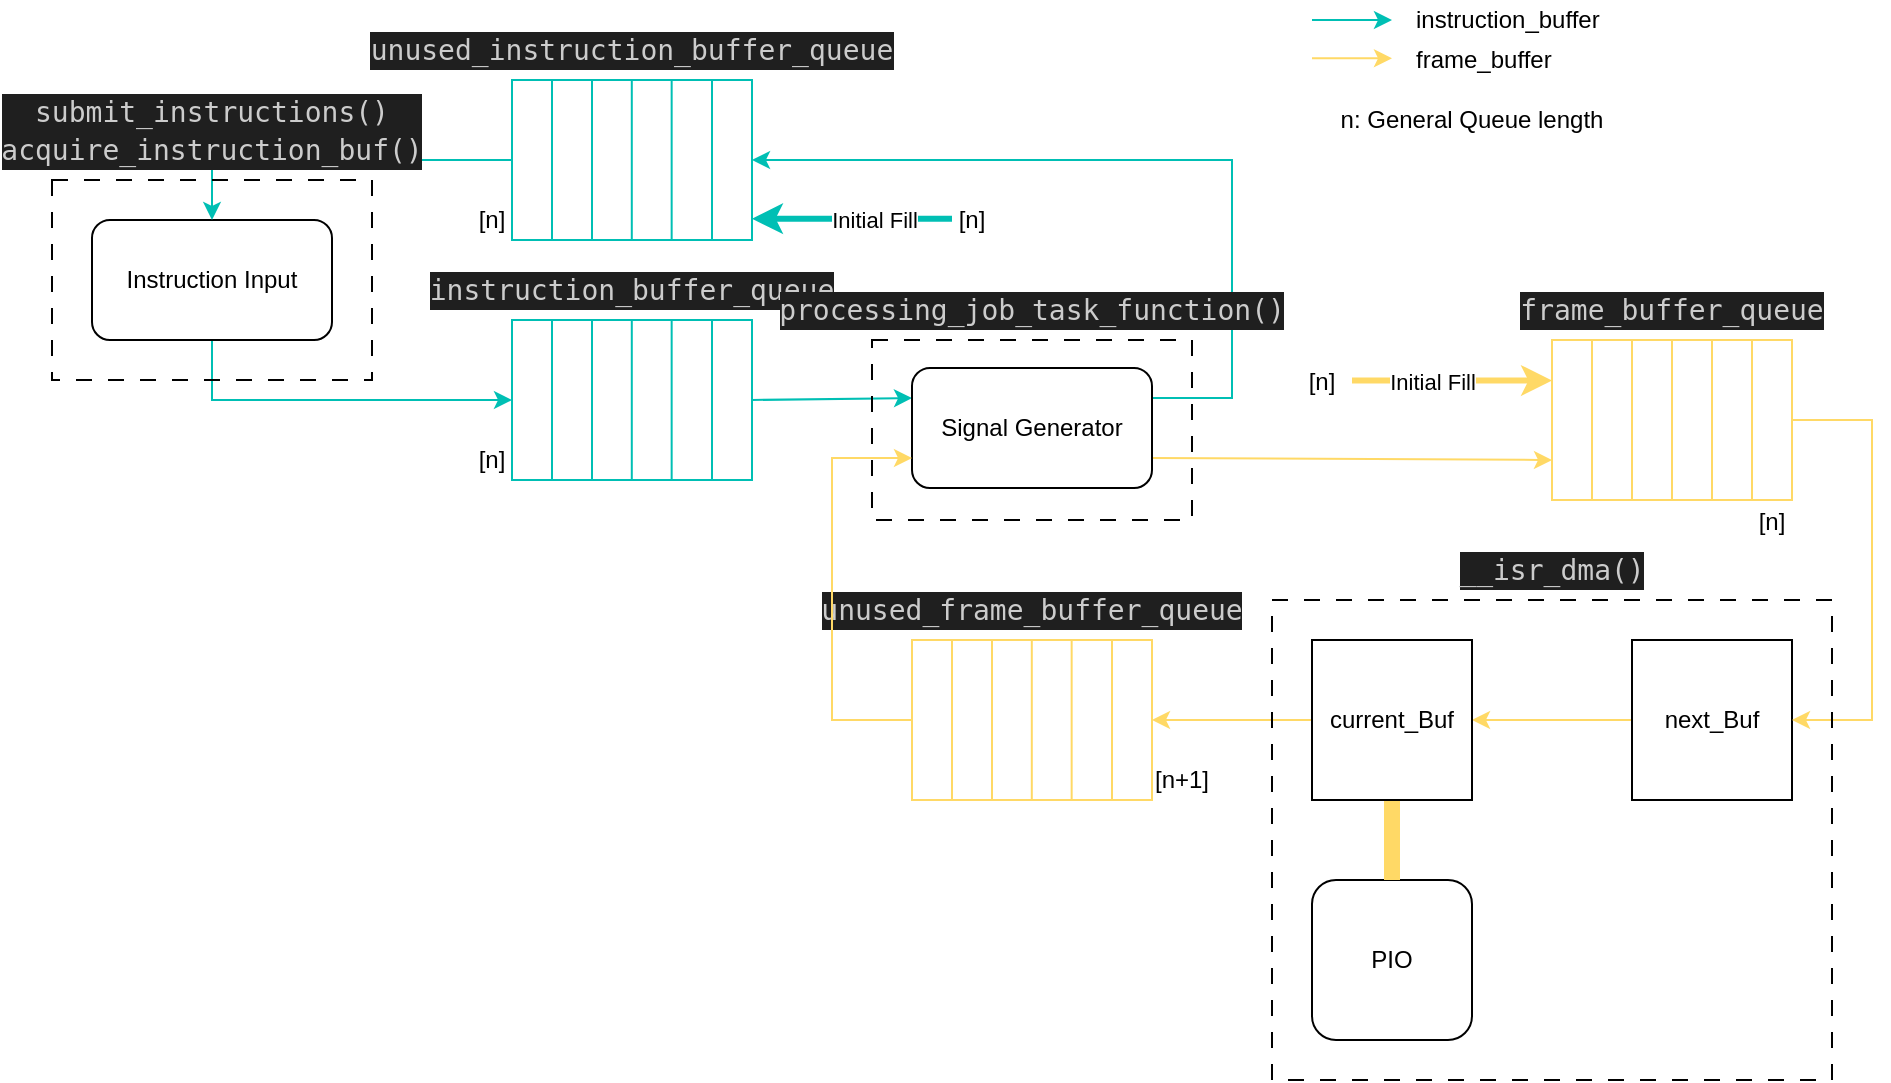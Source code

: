 <mxfile version="23.0.2" type="device">
  <diagram name="Page-1" id="6xblZiJCW15wT8xddJHO">
    <mxGraphModel dx="1195" dy="725" grid="1" gridSize="10" guides="1" tooltips="1" connect="1" arrows="1" fold="1" page="1" pageScale="1" pageWidth="1169" pageHeight="827" math="0" shadow="0">
      <root>
        <mxCell id="0" />
        <mxCell id="1" parent="0" />
        <mxCell id="2Q_M9urx1Pjpfh60Bvit-15" style="edgeStyle=orthogonalEdgeStyle;rounded=0;orthogonalLoop=1;jettySize=auto;html=1;entryX=0;entryY=0.5;entryDx=0;entryDy=0;strokeColor=#00BFB4;" parent="1" source="2Q_M9urx1Pjpfh60Bvit-14" target="2Q_M9urx1Pjpfh60Bvit-2" edge="1">
          <mxGeometry relative="1" as="geometry">
            <Array as="points">
              <mxPoint x="170" y="360" />
            </Array>
          </mxGeometry>
        </mxCell>
        <mxCell id="2Q_M9urx1Pjpfh60Bvit-14" value="Instruction Input" style="rounded=1;whiteSpace=wrap;html=1;" parent="1" vertex="1">
          <mxGeometry x="110" y="270" width="120" height="60" as="geometry" />
        </mxCell>
        <mxCell id="2Q_M9urx1Pjpfh60Bvit-18" style="rounded=0;orthogonalLoop=1;jettySize=auto;html=1;exitX=1;exitY=0.5;exitDx=0;exitDy=0;entryX=0;entryY=0.25;entryDx=0;entryDy=0;strokeColor=#00BFB4;" parent="1" source="2Q_M9urx1Pjpfh60Bvit-2" target="2Q_M9urx1Pjpfh60Bvit-37" edge="1">
          <mxGeometry relative="1" as="geometry">
            <mxPoint x="480" y="360" as="targetPoint" />
          </mxGeometry>
        </mxCell>
        <mxCell id="2Q_M9urx1Pjpfh60Bvit-25" value="" style="group" parent="1" vertex="1" connectable="0">
          <mxGeometry x="320" y="320" width="120" height="80" as="geometry" />
        </mxCell>
        <mxCell id="2Q_M9urx1Pjpfh60Bvit-2" value="" style="rounded=0;whiteSpace=wrap;html=1;strokeColor=#00BFB4;" parent="2Q_M9urx1Pjpfh60Bvit-25" vertex="1">
          <mxGeometry width="120" height="80" as="geometry" />
        </mxCell>
        <mxCell id="2Q_M9urx1Pjpfh60Bvit-4" value="" style="endArrow=none;html=1;rounded=0;entryX=0.25;entryY=0;entryDx=0;entryDy=0;exitX=0.25;exitY=1;exitDx=0;exitDy=0;strokeColor=#00BFB4;" parent="2Q_M9urx1Pjpfh60Bvit-25" edge="1">
          <mxGeometry width="50" height="50" relative="1" as="geometry">
            <mxPoint x="79.83" y="80" as="sourcePoint" />
            <mxPoint x="79.83" as="targetPoint" />
          </mxGeometry>
        </mxCell>
        <mxCell id="2Q_M9urx1Pjpfh60Bvit-7" value="" style="endArrow=none;html=1;rounded=0;entryX=0.25;entryY=0;entryDx=0;entryDy=0;exitX=0.25;exitY=1;exitDx=0;exitDy=0;strokeColor=#00BFB4;" parent="2Q_M9urx1Pjpfh60Bvit-25" edge="1">
          <mxGeometry width="50" height="50" relative="1" as="geometry">
            <mxPoint x="100" y="80" as="sourcePoint" />
            <mxPoint x="100" as="targetPoint" />
          </mxGeometry>
        </mxCell>
        <mxCell id="2Q_M9urx1Pjpfh60Bvit-9" value="" style="endArrow=none;html=1;rounded=0;entryX=0.25;entryY=0;entryDx=0;entryDy=0;exitX=0.25;exitY=1;exitDx=0;exitDy=0;strokeColor=#00BFB4;" parent="2Q_M9urx1Pjpfh60Bvit-25" edge="1">
          <mxGeometry width="50" height="50" relative="1" as="geometry">
            <mxPoint x="20" y="80" as="sourcePoint" />
            <mxPoint x="20" as="targetPoint" />
          </mxGeometry>
        </mxCell>
        <mxCell id="2Q_M9urx1Pjpfh60Bvit-23" value="" style="endArrow=none;html=1;rounded=0;entryX=0.25;entryY=0;entryDx=0;entryDy=0;exitX=0.25;exitY=1;exitDx=0;exitDy=0;strokeColor=#00BFB4;" parent="2Q_M9urx1Pjpfh60Bvit-25" edge="1">
          <mxGeometry width="50" height="50" relative="1" as="geometry">
            <mxPoint x="40" y="80" as="sourcePoint" />
            <mxPoint x="40" as="targetPoint" />
          </mxGeometry>
        </mxCell>
        <mxCell id="2Q_M9urx1Pjpfh60Bvit-24" value="" style="endArrow=none;html=1;rounded=0;entryX=0.25;entryY=0;entryDx=0;entryDy=0;exitX=0.25;exitY=1;exitDx=0;exitDy=0;strokeColor=#00BFB4;" parent="2Q_M9urx1Pjpfh60Bvit-25" edge="1">
          <mxGeometry width="50" height="50" relative="1" as="geometry">
            <mxPoint x="59.9" y="80" as="sourcePoint" />
            <mxPoint x="59.9" as="targetPoint" />
          </mxGeometry>
        </mxCell>
        <mxCell id="2Q_M9urx1Pjpfh60Bvit-26" value="" style="group" parent="1" vertex="1" connectable="0">
          <mxGeometry x="320" y="200" width="120" height="80" as="geometry" />
        </mxCell>
        <mxCell id="2Q_M9urx1Pjpfh60Bvit-27" value="" style="rounded=0;whiteSpace=wrap;html=1;strokeColor=#00BFB4;" parent="2Q_M9urx1Pjpfh60Bvit-26" vertex="1">
          <mxGeometry width="120" height="80" as="geometry" />
        </mxCell>
        <mxCell id="2Q_M9urx1Pjpfh60Bvit-28" value="" style="endArrow=none;html=1;rounded=0;entryX=0.25;entryY=0;entryDx=0;entryDy=0;exitX=0.25;exitY=1;exitDx=0;exitDy=0;strokeColor=#00BFB4;" parent="2Q_M9urx1Pjpfh60Bvit-26" edge="1">
          <mxGeometry width="50" height="50" relative="1" as="geometry">
            <mxPoint x="79.83" y="80" as="sourcePoint" />
            <mxPoint x="79.83" as="targetPoint" />
          </mxGeometry>
        </mxCell>
        <mxCell id="2Q_M9urx1Pjpfh60Bvit-29" value="" style="endArrow=none;html=1;rounded=0;entryX=0.25;entryY=0;entryDx=0;entryDy=0;exitX=0.25;exitY=1;exitDx=0;exitDy=0;strokeColor=#00BFB4;" parent="2Q_M9urx1Pjpfh60Bvit-26" edge="1">
          <mxGeometry width="50" height="50" relative="1" as="geometry">
            <mxPoint x="100" y="80" as="sourcePoint" />
            <mxPoint x="100" as="targetPoint" />
          </mxGeometry>
        </mxCell>
        <mxCell id="2Q_M9urx1Pjpfh60Bvit-30" value="" style="endArrow=none;html=1;rounded=0;entryX=0.25;entryY=0;entryDx=0;entryDy=0;exitX=0.25;exitY=1;exitDx=0;exitDy=0;strokeColor=#00BFB4;" parent="2Q_M9urx1Pjpfh60Bvit-26" edge="1">
          <mxGeometry width="50" height="50" relative="1" as="geometry">
            <mxPoint x="20" y="80" as="sourcePoint" />
            <mxPoint x="20" as="targetPoint" />
          </mxGeometry>
        </mxCell>
        <mxCell id="2Q_M9urx1Pjpfh60Bvit-31" value="" style="endArrow=none;html=1;rounded=0;entryX=0.25;entryY=0;entryDx=0;entryDy=0;exitX=0.25;exitY=1;exitDx=0;exitDy=0;strokeColor=#00BFB4;" parent="2Q_M9urx1Pjpfh60Bvit-26" edge="1">
          <mxGeometry width="50" height="50" relative="1" as="geometry">
            <mxPoint x="40" y="80" as="sourcePoint" />
            <mxPoint x="40" as="targetPoint" />
          </mxGeometry>
        </mxCell>
        <mxCell id="2Q_M9urx1Pjpfh60Bvit-32" value="" style="endArrow=none;html=1;rounded=0;entryX=0.25;entryY=0;entryDx=0;entryDy=0;exitX=0.25;exitY=1;exitDx=0;exitDy=0;strokeColor=#00BFB4;" parent="2Q_M9urx1Pjpfh60Bvit-26" edge="1">
          <mxGeometry width="50" height="50" relative="1" as="geometry">
            <mxPoint x="59.9" y="80" as="sourcePoint" />
            <mxPoint x="59.9" as="targetPoint" />
          </mxGeometry>
        </mxCell>
        <mxCell id="2Q_M9urx1Pjpfh60Bvit-33" value="&lt;div style=&quot;color: rgb(204, 204, 204); background-color: rgb(31, 31, 31); font-family: &amp;quot;UbuntuMono Nerd Font Propo&amp;quot;, &amp;quot;Droid Sans Mono&amp;quot;, &amp;quot;monospace&amp;quot;, monospace; font-size: 14px; line-height: 19px;&quot;&gt;instruction_buffer_queue&lt;/div&gt;" style="text;html=1;strokeColor=none;fillColor=none;align=center;verticalAlign=middle;whiteSpace=wrap;rounded=0;" parent="1" vertex="1">
          <mxGeometry x="320" y="290" width="120" height="30" as="geometry" />
        </mxCell>
        <mxCell id="2Q_M9urx1Pjpfh60Bvit-34" value="&lt;div style=&quot;color: rgb(204, 204, 204); background-color: rgb(31, 31, 31); font-family: &amp;quot;UbuntuMono Nerd Font Propo&amp;quot;, &amp;quot;Droid Sans Mono&amp;quot;, &amp;quot;monospace&amp;quot;, monospace; font-size: 14px; line-height: 19px;&quot;&gt;unused_instruction_buffer_queue&lt;/div&gt;" style="text;html=1;strokeColor=none;fillColor=none;align=center;verticalAlign=middle;whiteSpace=wrap;rounded=0;" parent="1" vertex="1">
          <mxGeometry x="240" y="170" width="280" height="30" as="geometry" />
        </mxCell>
        <mxCell id="2Q_M9urx1Pjpfh60Bvit-35" style="edgeStyle=orthogonalEdgeStyle;rounded=0;orthogonalLoop=1;jettySize=auto;html=1;exitX=0;exitY=0.5;exitDx=0;exitDy=0;entryX=0.5;entryY=0;entryDx=0;entryDy=0;strokeColor=#00BFB4;" parent="1" source="2Q_M9urx1Pjpfh60Bvit-27" target="2Q_M9urx1Pjpfh60Bvit-14" edge="1">
          <mxGeometry relative="1" as="geometry" />
        </mxCell>
        <mxCell id="2Q_M9urx1Pjpfh60Bvit-39" style="edgeStyle=orthogonalEdgeStyle;rounded=0;orthogonalLoop=1;jettySize=auto;html=1;exitX=1;exitY=0.25;exitDx=0;exitDy=0;entryX=1;entryY=0.5;entryDx=0;entryDy=0;strokeColor=#00BFB4;" parent="1" source="2Q_M9urx1Pjpfh60Bvit-37" target="2Q_M9urx1Pjpfh60Bvit-27" edge="1">
          <mxGeometry relative="1" as="geometry">
            <Array as="points">
              <mxPoint x="680" y="359" />
              <mxPoint x="680" y="240" />
            </Array>
          </mxGeometry>
        </mxCell>
        <mxCell id="2Q_M9urx1Pjpfh60Bvit-64" style="rounded=0;orthogonalLoop=1;jettySize=auto;html=1;exitX=1;exitY=0.75;exitDx=0;exitDy=0;entryX=1;entryY=0.25;entryDx=0;entryDy=0;fontColor=#FFD966;strokeColor=#FFD966;" parent="1" source="2Q_M9urx1Pjpfh60Bvit-37" target="2Q_M9urx1Pjpfh60Bvit-44" edge="1">
          <mxGeometry relative="1" as="geometry">
            <mxPoint x="860.0" y="450" as="targetPoint" />
          </mxGeometry>
        </mxCell>
        <mxCell id="2Q_M9urx1Pjpfh60Bvit-37" value="Signal Generator" style="rounded=1;whiteSpace=wrap;html=1;" parent="1" vertex="1">
          <mxGeometry x="520" y="344" width="120" height="60" as="geometry" />
        </mxCell>
        <mxCell id="2Q_M9urx1Pjpfh60Bvit-42" value="PIO" style="rounded=1;whiteSpace=wrap;html=1;" parent="1" vertex="1">
          <mxGeometry x="720" y="600" width="80" height="80" as="geometry" />
        </mxCell>
        <mxCell id="2Q_M9urx1Pjpfh60Bvit-50" value="" style="group;rotation=-180;" parent="1" vertex="1" connectable="0">
          <mxGeometry x="840" y="330" width="120" height="80" as="geometry" />
        </mxCell>
        <mxCell id="2Q_M9urx1Pjpfh60Bvit-44" value="" style="rounded=0;whiteSpace=wrap;html=1;strokeColor=#FFD966;rotation=-180;" parent="2Q_M9urx1Pjpfh60Bvit-50" vertex="1">
          <mxGeometry width="120" height="80" as="geometry" />
        </mxCell>
        <mxCell id="2Q_M9urx1Pjpfh60Bvit-45" value="" style="endArrow=none;html=1;rounded=0;entryX=0.25;entryY=0;entryDx=0;entryDy=0;exitX=0.25;exitY=1;exitDx=0;exitDy=0;strokeColor=#FFD966;" parent="2Q_M9urx1Pjpfh60Bvit-50" edge="1">
          <mxGeometry width="50" height="50" relative="1" as="geometry">
            <mxPoint x="40" as="sourcePoint" />
            <mxPoint x="40" y="80" as="targetPoint" />
          </mxGeometry>
        </mxCell>
        <mxCell id="2Q_M9urx1Pjpfh60Bvit-46" value="" style="endArrow=none;html=1;rounded=0;entryX=0.25;entryY=0;entryDx=0;entryDy=0;exitX=0.25;exitY=1;exitDx=0;exitDy=0;strokeColor=#FFD966;" parent="2Q_M9urx1Pjpfh60Bvit-50" edge="1">
          <mxGeometry width="50" height="50" relative="1" as="geometry">
            <mxPoint x="20" as="sourcePoint" />
            <mxPoint x="20" y="80" as="targetPoint" />
          </mxGeometry>
        </mxCell>
        <mxCell id="2Q_M9urx1Pjpfh60Bvit-47" value="" style="endArrow=none;html=1;rounded=0;entryX=0.25;entryY=0;entryDx=0;entryDy=0;exitX=0.25;exitY=1;exitDx=0;exitDy=0;strokeColor=#FFD966;" parent="2Q_M9urx1Pjpfh60Bvit-50" edge="1">
          <mxGeometry width="50" height="50" relative="1" as="geometry">
            <mxPoint x="100" as="sourcePoint" />
            <mxPoint x="100" y="80" as="targetPoint" />
          </mxGeometry>
        </mxCell>
        <mxCell id="2Q_M9urx1Pjpfh60Bvit-48" value="" style="endArrow=none;html=1;rounded=0;entryX=0.25;entryY=0;entryDx=0;entryDy=0;exitX=0.25;exitY=1;exitDx=0;exitDy=0;strokeColor=#FFD966;" parent="2Q_M9urx1Pjpfh60Bvit-50" edge="1">
          <mxGeometry width="50" height="50" relative="1" as="geometry">
            <mxPoint x="80" as="sourcePoint" />
            <mxPoint x="80" y="80" as="targetPoint" />
          </mxGeometry>
        </mxCell>
        <mxCell id="2Q_M9urx1Pjpfh60Bvit-49" value="" style="endArrow=none;html=1;rounded=0;entryX=0.25;entryY=0;entryDx=0;entryDy=0;exitX=0.25;exitY=1;exitDx=0;exitDy=0;strokeColor=#FFD966;" parent="2Q_M9urx1Pjpfh60Bvit-50" edge="1">
          <mxGeometry width="50" height="50" relative="1" as="geometry">
            <mxPoint x="60" as="sourcePoint" />
            <mxPoint x="60" y="80" as="targetPoint" />
          </mxGeometry>
        </mxCell>
        <mxCell id="2Q_M9urx1Pjpfh60Bvit-65" value="&lt;div style=&quot;color: rgb(204, 204, 204); background-color: rgb(31, 31, 31); font-family: &amp;quot;UbuntuMono Nerd Font Propo&amp;quot;, &amp;quot;Droid Sans Mono&amp;quot;, &amp;quot;monospace&amp;quot;, monospace; font-size: 14px; line-height: 19px;&quot;&gt;unused_frame_buffer_queue&lt;/div&gt;" style="text;html=1;strokeColor=none;fillColor=none;align=center;verticalAlign=middle;whiteSpace=wrap;rounded=0;" parent="1" vertex="1">
          <mxGeometry x="500" y="450" width="160" height="30" as="geometry" />
        </mxCell>
        <mxCell id="2Q_M9urx1Pjpfh60Bvit-66" value="&lt;div style=&quot;color: rgb(204, 204, 204); background-color: rgb(31, 31, 31); font-family: &amp;quot;UbuntuMono Nerd Font Propo&amp;quot;, &amp;quot;Droid Sans Mono&amp;quot;, &amp;quot;monospace&amp;quot;, monospace; font-size: 14px; line-height: 19px;&quot;&gt;frame_buffer_queue&lt;/div&gt;" style="text;html=1;strokeColor=none;fillColor=none;align=center;verticalAlign=middle;whiteSpace=wrap;rounded=0;" parent="1" vertex="1">
          <mxGeometry x="845" y="300" width="110" height="30" as="geometry" />
        </mxCell>
        <mxCell id="2Q_M9urx1Pjpfh60Bvit-67" value="" style="group" parent="1" vertex="1" connectable="0">
          <mxGeometry x="520" y="480" width="120" height="80" as="geometry" />
        </mxCell>
        <mxCell id="2Q_M9urx1Pjpfh60Bvit-68" value="" style="rounded=0;whiteSpace=wrap;html=1;strokeColor=#FFD966;" parent="2Q_M9urx1Pjpfh60Bvit-67" vertex="1">
          <mxGeometry width="120" height="80" as="geometry" />
        </mxCell>
        <mxCell id="2Q_M9urx1Pjpfh60Bvit-69" value="" style="endArrow=none;html=1;rounded=0;entryX=0.25;entryY=0;entryDx=0;entryDy=0;exitX=0.25;exitY=1;exitDx=0;exitDy=0;strokeColor=#FFD966;" parent="2Q_M9urx1Pjpfh60Bvit-67" edge="1">
          <mxGeometry width="50" height="50" relative="1" as="geometry">
            <mxPoint x="79.83" y="80" as="sourcePoint" />
            <mxPoint x="79.83" as="targetPoint" />
          </mxGeometry>
        </mxCell>
        <mxCell id="2Q_M9urx1Pjpfh60Bvit-70" value="" style="endArrow=none;html=1;rounded=0;entryX=0.25;entryY=0;entryDx=0;entryDy=0;exitX=0.25;exitY=1;exitDx=0;exitDy=0;strokeColor=#FFD966;" parent="2Q_M9urx1Pjpfh60Bvit-67" edge="1">
          <mxGeometry width="50" height="50" relative="1" as="geometry">
            <mxPoint x="100" y="80" as="sourcePoint" />
            <mxPoint x="100" as="targetPoint" />
          </mxGeometry>
        </mxCell>
        <mxCell id="2Q_M9urx1Pjpfh60Bvit-71" value="" style="endArrow=none;html=1;rounded=0;entryX=0.25;entryY=0;entryDx=0;entryDy=0;exitX=0.25;exitY=1;exitDx=0;exitDy=0;strokeColor=#FFD966;" parent="2Q_M9urx1Pjpfh60Bvit-67" edge="1">
          <mxGeometry width="50" height="50" relative="1" as="geometry">
            <mxPoint x="20" y="80" as="sourcePoint" />
            <mxPoint x="20" as="targetPoint" />
          </mxGeometry>
        </mxCell>
        <mxCell id="2Q_M9urx1Pjpfh60Bvit-72" value="" style="endArrow=none;html=1;rounded=0;entryX=0.25;entryY=0;entryDx=0;entryDy=0;exitX=0.25;exitY=1;exitDx=0;exitDy=0;strokeColor=#FFD966;" parent="2Q_M9urx1Pjpfh60Bvit-67" edge="1">
          <mxGeometry width="50" height="50" relative="1" as="geometry">
            <mxPoint x="40" y="80" as="sourcePoint" />
            <mxPoint x="40" as="targetPoint" />
          </mxGeometry>
        </mxCell>
        <mxCell id="2Q_M9urx1Pjpfh60Bvit-73" value="" style="endArrow=none;html=1;rounded=0;entryX=0.25;entryY=0;entryDx=0;entryDy=0;exitX=0.25;exitY=1;exitDx=0;exitDy=0;strokeColor=#FFD966;" parent="2Q_M9urx1Pjpfh60Bvit-67" edge="1">
          <mxGeometry width="50" height="50" relative="1" as="geometry">
            <mxPoint x="59.9" y="80" as="sourcePoint" />
            <mxPoint x="59.9" as="targetPoint" />
          </mxGeometry>
        </mxCell>
        <mxCell id="2Q_M9urx1Pjpfh60Bvit-81" style="edgeStyle=orthogonalEdgeStyle;rounded=0;orthogonalLoop=1;jettySize=auto;html=1;entryX=1;entryY=0.5;entryDx=0;entryDy=0;strokeColor=#FFD966;" parent="1" source="2Q_M9urx1Pjpfh60Bvit-74" target="2Q_M9urx1Pjpfh60Bvit-77" edge="1">
          <mxGeometry relative="1" as="geometry" />
        </mxCell>
        <mxCell id="2Q_M9urx1Pjpfh60Bvit-74" value="next_Buf" style="rounded=0;whiteSpace=wrap;html=1;" parent="1" vertex="1">
          <mxGeometry x="880" y="480" width="80" height="80" as="geometry" />
        </mxCell>
        <mxCell id="2Q_M9urx1Pjpfh60Bvit-75" style="edgeStyle=orthogonalEdgeStyle;rounded=0;orthogonalLoop=1;jettySize=auto;html=1;entryX=1;entryY=0.5;entryDx=0;entryDy=0;strokeColor=#FFD966;exitX=0;exitY=0.5;exitDx=0;exitDy=0;" parent="1" target="2Q_M9urx1Pjpfh60Bvit-74" edge="1" source="2Q_M9urx1Pjpfh60Bvit-44">
          <mxGeometry relative="1" as="geometry">
            <mxPoint x="1040" y="370" as="sourcePoint" />
            <mxPoint x="925" y="516" as="targetPoint" />
            <Array as="points">
              <mxPoint x="1000" y="370" />
              <mxPoint x="1000" y="520" />
            </Array>
          </mxGeometry>
        </mxCell>
        <mxCell id="2Q_M9urx1Pjpfh60Bvit-79" style="edgeStyle=orthogonalEdgeStyle;rounded=0;orthogonalLoop=1;jettySize=auto;html=1;endArrow=none;endFill=0;strokeWidth=8;exitX=0.5;exitY=1;exitDx=0;exitDy=0;strokeColor=#FFD966;" parent="1" source="2Q_M9urx1Pjpfh60Bvit-77" target="2Q_M9urx1Pjpfh60Bvit-42" edge="1">
          <mxGeometry relative="1" as="geometry" />
        </mxCell>
        <mxCell id="2Q_M9urx1Pjpfh60Bvit-80" style="edgeStyle=orthogonalEdgeStyle;rounded=0;orthogonalLoop=1;jettySize=auto;html=1;exitX=0;exitY=0.5;exitDx=0;exitDy=0;entryX=1;entryY=0.5;entryDx=0;entryDy=0;strokeColor=#FFD966;" parent="1" source="2Q_M9urx1Pjpfh60Bvit-77" target="2Q_M9urx1Pjpfh60Bvit-68" edge="1">
          <mxGeometry relative="1" as="geometry">
            <mxPoint x="680" y="690" as="targetPoint" />
          </mxGeometry>
        </mxCell>
        <mxCell id="2Q_M9urx1Pjpfh60Bvit-88" value="&lt;div style=&quot;color: rgb(204, 204, 204); background-color: rgb(31, 31, 31); font-family: &amp;quot;UbuntuMono Nerd Font Propo&amp;quot;, &amp;quot;Droid Sans Mono&amp;quot;, &amp;quot;monospace&amp;quot;, monospace; font-weight: normal; font-size: 14px; line-height: 19px;&quot;&gt;__isr_dma()&lt;/div&gt;" style="rounded=0;whiteSpace=wrap;html=1;fillColor=none;dashed=1;dashPattern=8 8;spacing=5;labelPosition=center;verticalLabelPosition=top;align=center;verticalAlign=bottom;fontStyle=1;glass=0;" parent="1" vertex="1">
          <mxGeometry x="700" y="460" width="280" height="240" as="geometry" />
        </mxCell>
        <mxCell id="2Q_M9urx1Pjpfh60Bvit-77" value="current_Buf" style="rounded=0;whiteSpace=wrap;html=1;" parent="1" vertex="1">
          <mxGeometry x="720" y="480" width="80" height="80" as="geometry" />
        </mxCell>
        <mxCell id="2Q_M9urx1Pjpfh60Bvit-92" value="&lt;div style=&quot;color: rgb(204, 204, 204); background-color: rgb(31, 31, 31); font-family: &amp;quot;UbuntuMono Nerd Font Propo&amp;quot;, &amp;quot;Droid Sans Mono&amp;quot;, &amp;quot;monospace&amp;quot;, monospace; font-weight: normal; font-size: 14px; line-height: 19px;&quot;&gt;processing_job_task_function()&lt;/div&gt;" style="rounded=0;whiteSpace=wrap;html=1;fillColor=none;dashed=1;dashPattern=8 8;spacing=5;labelPosition=center;verticalLabelPosition=top;align=center;verticalAlign=bottom;fontStyle=1" parent="1" vertex="1">
          <mxGeometry x="500" y="330" width="160" height="90" as="geometry" />
        </mxCell>
        <mxCell id="2Q_M9urx1Pjpfh60Bvit-82" style="edgeStyle=orthogonalEdgeStyle;rounded=0;orthogonalLoop=1;jettySize=auto;html=1;strokeColor=#FFD966;exitX=0;exitY=0.5;exitDx=0;exitDy=0;entryX=0;entryY=0.75;entryDx=0;entryDy=0;" parent="1" source="2Q_M9urx1Pjpfh60Bvit-68" target="2Q_M9urx1Pjpfh60Bvit-37" edge="1">
          <mxGeometry relative="1" as="geometry">
            <mxPoint x="610" y="370" as="targetPoint" />
            <Array as="points">
              <mxPoint x="480" y="520" />
              <mxPoint x="480" y="389" />
            </Array>
          </mxGeometry>
        </mxCell>
        <mxCell id="2Q_M9urx1Pjpfh60Bvit-96" value="" style="endArrow=classic;html=1;rounded=0;strokeWidth=3;strokeColor=#00BFB4;" parent="1" edge="1">
          <mxGeometry width="50" height="50" relative="1" as="geometry">
            <mxPoint x="540" y="269.33" as="sourcePoint" />
            <mxPoint x="440" y="269.33" as="targetPoint" />
          </mxGeometry>
        </mxCell>
        <mxCell id="2Q_M9urx1Pjpfh60Bvit-97" value="Initial Fill" style="edgeLabel;html=1;align=center;verticalAlign=middle;resizable=0;points=[];" parent="2Q_M9urx1Pjpfh60Bvit-96" vertex="1" connectable="0">
          <mxGeometry x="-0.368" relative="1" as="geometry">
            <mxPoint x="-8" as="offset" />
          </mxGeometry>
        </mxCell>
        <mxCell id="2Q_M9urx1Pjpfh60Bvit-100" value="n: General Queue length" style="text;html=1;strokeColor=none;fillColor=none;align=center;verticalAlign=middle;whiteSpace=wrap;rounded=0;" parent="1" vertex="1">
          <mxGeometry x="720" y="210" width="160" height="20" as="geometry" />
        </mxCell>
        <mxCell id="2Q_M9urx1Pjpfh60Bvit-114" value="[n+1]" style="text;html=1;strokeColor=none;fillColor=none;align=center;verticalAlign=middle;whiteSpace=wrap;rounded=0;" parent="1" vertex="1">
          <mxGeometry x="640" y="539" width="30" height="21" as="geometry" />
        </mxCell>
        <mxCell id="2Q_M9urx1Pjpfh60Bvit-102" value="[n]" style="text;html=1;strokeColor=none;fillColor=none;align=center;verticalAlign=middle;whiteSpace=wrap;rounded=0;" parent="1" vertex="1">
          <mxGeometry x="300" y="379" width="20" height="21" as="geometry" />
        </mxCell>
        <mxCell id="2Q_M9urx1Pjpfh60Bvit-116" value="[n]" style="text;html=1;strokeColor=none;fillColor=none;align=center;verticalAlign=middle;whiteSpace=wrap;rounded=0;" parent="1" vertex="1">
          <mxGeometry x="300" y="259" width="20" height="21" as="geometry" />
        </mxCell>
        <mxCell id="2Q_M9urx1Pjpfh60Bvit-118" value="[n]" style="text;html=1;strokeColor=none;fillColor=none;align=center;verticalAlign=middle;whiteSpace=wrap;rounded=0;" parent="1" vertex="1">
          <mxGeometry x="940" y="410" width="20" height="21" as="geometry" />
        </mxCell>
        <mxCell id="2Q_M9urx1Pjpfh60Bvit-119" value="[n]" style="text;html=1;strokeColor=none;fillColor=none;align=center;verticalAlign=middle;whiteSpace=wrap;rounded=0;" parent="1" vertex="1">
          <mxGeometry x="540" y="259" width="20" height="21" as="geometry" />
        </mxCell>
        <mxCell id="2Q_M9urx1Pjpfh60Bvit-121" value="&lt;div style=&quot;color: rgb(204, 204, 204); background-color: rgb(31, 31, 31); font-family: &amp;quot;UbuntuMono Nerd Font Propo&amp;quot;, &amp;quot;Droid Sans Mono&amp;quot;, &amp;quot;monospace&amp;quot;, monospace; font-weight: normal; font-size: 14px; line-height: 19px;&quot;&gt;submit_instructions()&lt;/div&gt;&lt;div style=&quot;color: rgb(204, 204, 204); background-color: rgb(31, 31, 31); font-family: &amp;quot;UbuntuMono Nerd Font Propo&amp;quot;, &amp;quot;Droid Sans Mono&amp;quot;, &amp;quot;monospace&amp;quot;, monospace; font-weight: normal; font-size: 14px; line-height: 19px;&quot;&gt;&lt;div style=&quot;line-height: 19px;&quot;&gt;acquire_instruction_buf()&lt;/div&gt;&lt;/div&gt;" style="rounded=0;whiteSpace=wrap;html=1;fillColor=none;dashed=1;dashPattern=8 8;spacing=5;labelPosition=center;verticalLabelPosition=top;align=center;verticalAlign=bottom;fontStyle=1" parent="1" vertex="1">
          <mxGeometry x="90" y="250" width="160" height="100" as="geometry" />
        </mxCell>
        <mxCell id="2Q_M9urx1Pjpfh60Bvit-124" value="" style="endArrow=classic;html=1;rounded=0;strokeWidth=3;strokeColor=#FFD966;entryX=1;entryY=0.75;entryDx=0;entryDy=0;" parent="1" edge="1">
          <mxGeometry width="50" height="50" relative="1" as="geometry">
            <mxPoint x="740" y="350.3" as="sourcePoint" />
            <mxPoint x="840" y="350.3" as="targetPoint" />
          </mxGeometry>
        </mxCell>
        <mxCell id="2Q_M9urx1Pjpfh60Bvit-125" value="Initial Fill" style="edgeLabel;html=1;align=center;verticalAlign=middle;resizable=0;points=[];" parent="2Q_M9urx1Pjpfh60Bvit-124" vertex="1" connectable="0">
          <mxGeometry x="-0.368" relative="1" as="geometry">
            <mxPoint x="8" as="offset" />
          </mxGeometry>
        </mxCell>
        <mxCell id="2Q_M9urx1Pjpfh60Bvit-126" value="[n]" style="text;html=1;strokeColor=none;fillColor=none;align=center;verticalAlign=middle;whiteSpace=wrap;rounded=0;" parent="1" vertex="1">
          <mxGeometry x="710" y="340" width="30" height="21" as="geometry" />
        </mxCell>
        <mxCell id="IrPNcYLb3pEpPyKOz1z_-4" value="" style="endArrow=classic;html=1;rounded=0;fontColor=#FFD966;strokeColor=#FFD966;" edge="1" parent="1">
          <mxGeometry width="50" height="50" relative="1" as="geometry">
            <mxPoint x="720" y="189.14" as="sourcePoint" />
            <mxPoint x="760" y="189.14" as="targetPoint" />
          </mxGeometry>
        </mxCell>
        <mxCell id="IrPNcYLb3pEpPyKOz1z_-5" value="" style="endArrow=classic;html=1;rounded=0;fontColor=#00BFB4;strokeColor=#00BFB4;" edge="1" parent="1">
          <mxGeometry width="50" height="50" relative="1" as="geometry">
            <mxPoint x="720" y="170" as="sourcePoint" />
            <mxPoint x="760" y="170" as="targetPoint" />
          </mxGeometry>
        </mxCell>
        <mxCell id="IrPNcYLb3pEpPyKOz1z_-7" value="instruction_buffer" style="text;html=1;strokeColor=none;fillColor=none;align=left;verticalAlign=middle;whiteSpace=wrap;rounded=0;" vertex="1" parent="1">
          <mxGeometry x="770" y="160" width="150" height="20" as="geometry" />
        </mxCell>
        <mxCell id="IrPNcYLb3pEpPyKOz1z_-8" value="frame_buffer" style="text;html=1;strokeColor=none;fillColor=none;align=left;verticalAlign=middle;whiteSpace=wrap;rounded=0;" vertex="1" parent="1">
          <mxGeometry x="770" y="180" width="100" height="20" as="geometry" />
        </mxCell>
      </root>
    </mxGraphModel>
  </diagram>
</mxfile>
